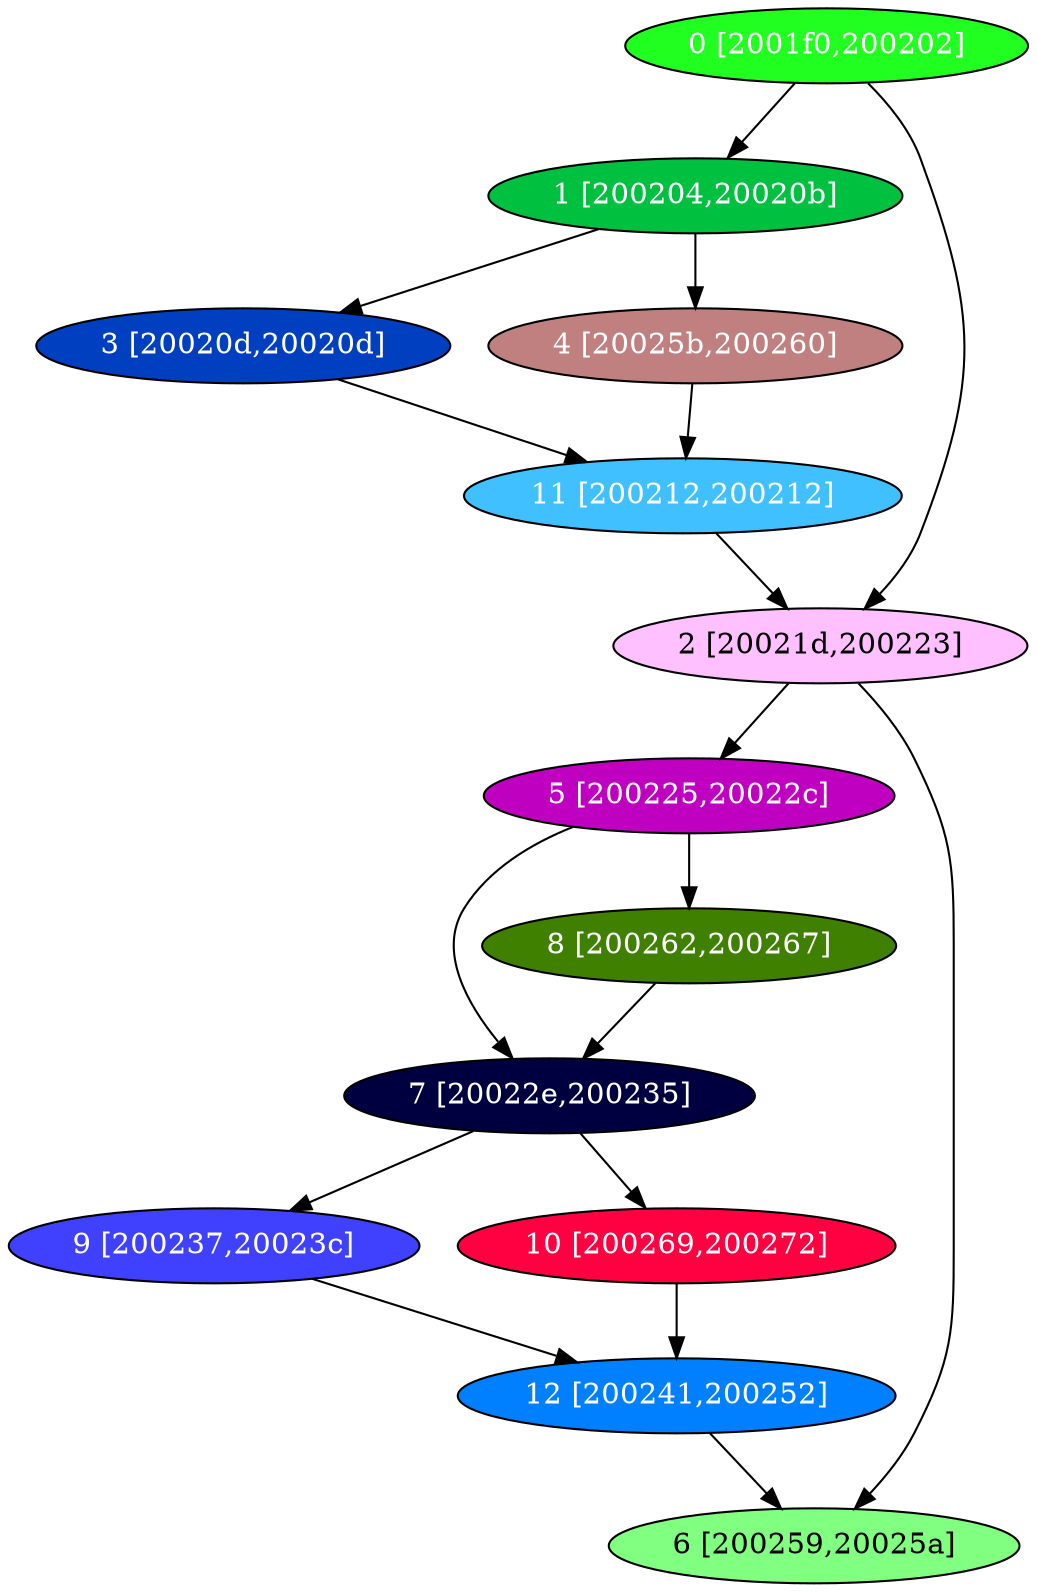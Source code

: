 diGraph libnss3{
	libnss3_0  [style=filled fillcolor="#20FF20" fontcolor="#ffffff" shape=oval label="0 [2001f0,200202]"]
	libnss3_1  [style=filled fillcolor="#00C040" fontcolor="#ffffff" shape=oval label="1 [200204,20020b]"]
	libnss3_2  [style=filled fillcolor="#FFC0FF" fontcolor="#000000" shape=oval label="2 [20021d,200223]"]
	libnss3_3  [style=filled fillcolor="#0040C0" fontcolor="#ffffff" shape=oval label="3 [20020d,20020d]"]
	libnss3_4  [style=filled fillcolor="#C08080" fontcolor="#ffffff" shape=oval label="4 [20025b,200260]"]
	libnss3_5  [style=filled fillcolor="#C000C0" fontcolor="#ffffff" shape=oval label="5 [200225,20022c]"]
	libnss3_6  [style=filled fillcolor="#80FF80" fontcolor="#000000" shape=oval label="6 [200259,20025a]"]
	libnss3_7  [style=filled fillcolor="#000040" fontcolor="#ffffff" shape=oval label="7 [20022e,200235]"]
	libnss3_8  [style=filled fillcolor="#408000" fontcolor="#ffffff" shape=oval label="8 [200262,200267]"]
	libnss3_9  [style=filled fillcolor="#4040FF" fontcolor="#ffffff" shape=oval label="9 [200237,20023c]"]
	libnss3_a  [style=filled fillcolor="#FF0040" fontcolor="#ffffff" shape=oval label="10 [200269,200272]"]
	libnss3_b  [style=filled fillcolor="#40C0FF" fontcolor="#ffffff" shape=oval label="11 [200212,200212]"]
	libnss3_c  [style=filled fillcolor="#0080FF" fontcolor="#ffffff" shape=oval label="12 [200241,200252]"]

	libnss3_0 -> libnss3_1
	libnss3_0 -> libnss3_2
	libnss3_1 -> libnss3_3
	libnss3_1 -> libnss3_4
	libnss3_2 -> libnss3_5
	libnss3_2 -> libnss3_6
	libnss3_3 -> libnss3_b
	libnss3_4 -> libnss3_b
	libnss3_5 -> libnss3_7
	libnss3_5 -> libnss3_8
	libnss3_7 -> libnss3_9
	libnss3_7 -> libnss3_a
	libnss3_8 -> libnss3_7
	libnss3_9 -> libnss3_c
	libnss3_a -> libnss3_c
	libnss3_b -> libnss3_2
	libnss3_c -> libnss3_6
}